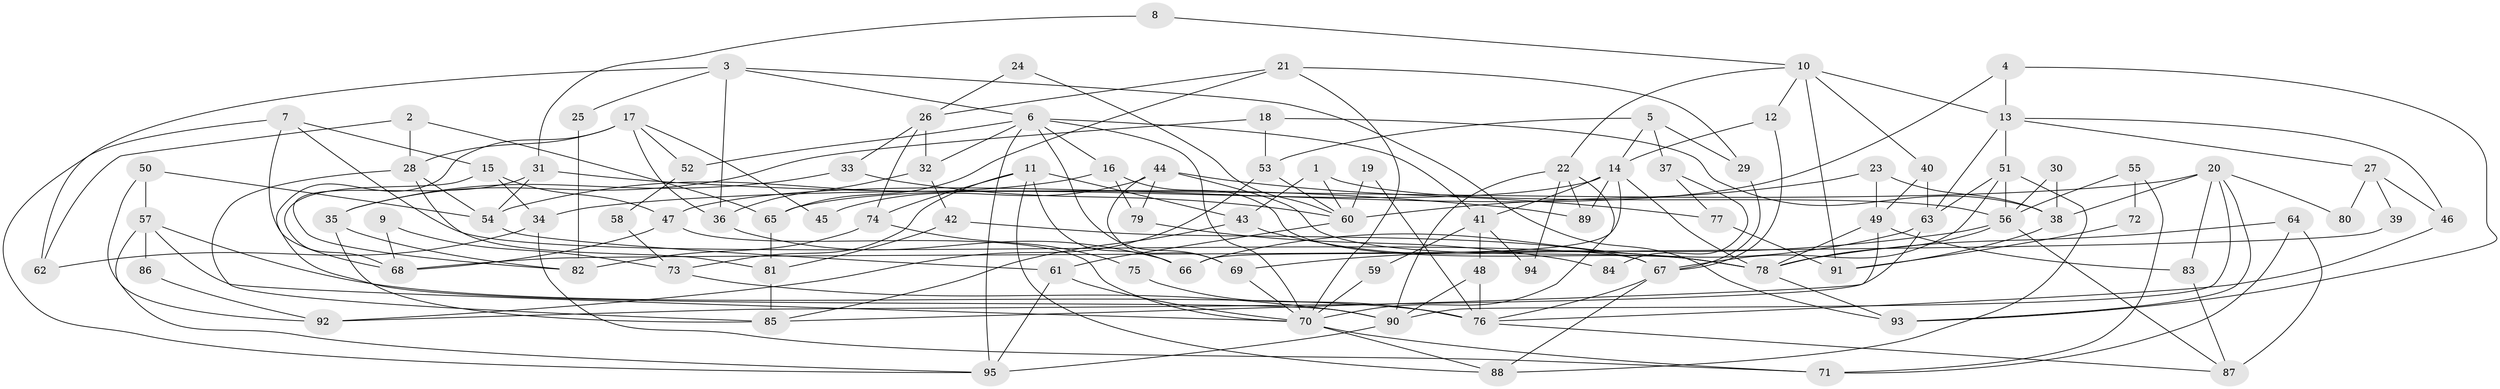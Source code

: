 // Generated by graph-tools (version 1.1) at 2025/50/03/09/25 04:50:31]
// undirected, 95 vertices, 190 edges
graph export_dot {
graph [start="1"]
  node [color=gray90,style=filled];
  1;
  2;
  3;
  4;
  5;
  6;
  7;
  8;
  9;
  10;
  11;
  12;
  13;
  14;
  15;
  16;
  17;
  18;
  19;
  20;
  21;
  22;
  23;
  24;
  25;
  26;
  27;
  28;
  29;
  30;
  31;
  32;
  33;
  34;
  35;
  36;
  37;
  38;
  39;
  40;
  41;
  42;
  43;
  44;
  45;
  46;
  47;
  48;
  49;
  50;
  51;
  52;
  53;
  54;
  55;
  56;
  57;
  58;
  59;
  60;
  61;
  62;
  63;
  64;
  65;
  66;
  67;
  68;
  69;
  70;
  71;
  72;
  73;
  74;
  75;
  76;
  77;
  78;
  79;
  80;
  81;
  82;
  83;
  84;
  85;
  86;
  87;
  88;
  89;
  90;
  91;
  92;
  93;
  94;
  95;
  1 -- 43;
  1 -- 60;
  1 -- 56;
  2 -- 28;
  2 -- 65;
  2 -- 62;
  3 -- 62;
  3 -- 6;
  3 -- 25;
  3 -- 36;
  3 -- 93;
  4 -- 47;
  4 -- 13;
  4 -- 93;
  5 -- 14;
  5 -- 29;
  5 -- 37;
  5 -- 53;
  6 -- 16;
  6 -- 70;
  6 -- 32;
  6 -- 41;
  6 -- 52;
  6 -- 69;
  6 -- 95;
  7 -- 15;
  7 -- 95;
  7 -- 67;
  7 -- 68;
  8 -- 10;
  8 -- 31;
  9 -- 68;
  9 -- 73;
  10 -- 22;
  10 -- 13;
  10 -- 12;
  10 -- 40;
  10 -- 91;
  11 -- 43;
  11 -- 88;
  11 -- 66;
  11 -- 73;
  11 -- 74;
  12 -- 14;
  12 -- 67;
  13 -- 51;
  13 -- 63;
  13 -- 27;
  13 -- 46;
  14 -- 89;
  14 -- 78;
  14 -- 41;
  14 -- 65;
  14 -- 66;
  15 -- 68;
  15 -- 34;
  15 -- 47;
  16 -- 78;
  16 -- 54;
  16 -- 79;
  17 -- 90;
  17 -- 36;
  17 -- 28;
  17 -- 45;
  17 -- 52;
  18 -- 53;
  18 -- 35;
  18 -- 38;
  19 -- 60;
  19 -- 76;
  20 -- 93;
  20 -- 38;
  20 -- 34;
  20 -- 80;
  20 -- 83;
  20 -- 90;
  21 -- 70;
  21 -- 65;
  21 -- 26;
  21 -- 29;
  22 -- 70;
  22 -- 90;
  22 -- 89;
  22 -- 94;
  23 -- 60;
  23 -- 49;
  23 -- 38;
  24 -- 60;
  24 -- 26;
  25 -- 82;
  26 -- 32;
  26 -- 33;
  26 -- 74;
  27 -- 46;
  27 -- 39;
  27 -- 80;
  28 -- 81;
  28 -- 54;
  28 -- 85;
  29 -- 67;
  30 -- 56;
  30 -- 38;
  31 -- 82;
  31 -- 54;
  31 -- 89;
  32 -- 36;
  32 -- 42;
  33 -- 60;
  33 -- 35;
  34 -- 71;
  34 -- 62;
  35 -- 85;
  35 -- 82;
  36 -- 66;
  37 -- 77;
  37 -- 84;
  38 -- 91;
  39 -- 68;
  40 -- 49;
  40 -- 63;
  41 -- 48;
  41 -- 59;
  41 -- 94;
  42 -- 67;
  42 -- 81;
  43 -- 78;
  43 -- 85;
  44 -- 78;
  44 -- 69;
  44 -- 45;
  44 -- 77;
  44 -- 79;
  46 -- 76;
  47 -- 70;
  47 -- 68;
  48 -- 76;
  48 -- 90;
  49 -- 78;
  49 -- 83;
  49 -- 85;
  50 -- 57;
  50 -- 54;
  50 -- 92;
  51 -- 63;
  51 -- 67;
  51 -- 56;
  51 -- 88;
  52 -- 58;
  53 -- 92;
  53 -- 60;
  54 -- 61;
  55 -- 56;
  55 -- 71;
  55 -- 72;
  56 -- 69;
  56 -- 78;
  56 -- 87;
  57 -- 95;
  57 -- 70;
  57 -- 76;
  57 -- 86;
  58 -- 73;
  59 -- 70;
  60 -- 61;
  61 -- 70;
  61 -- 95;
  63 -- 66;
  63 -- 92;
  64 -- 87;
  64 -- 78;
  64 -- 71;
  65 -- 81;
  67 -- 76;
  67 -- 88;
  69 -- 70;
  70 -- 88;
  70 -- 71;
  72 -- 91;
  73 -- 90;
  74 -- 75;
  74 -- 82;
  75 -- 76;
  76 -- 87;
  77 -- 91;
  78 -- 93;
  79 -- 84;
  81 -- 85;
  83 -- 87;
  86 -- 92;
  90 -- 95;
}
